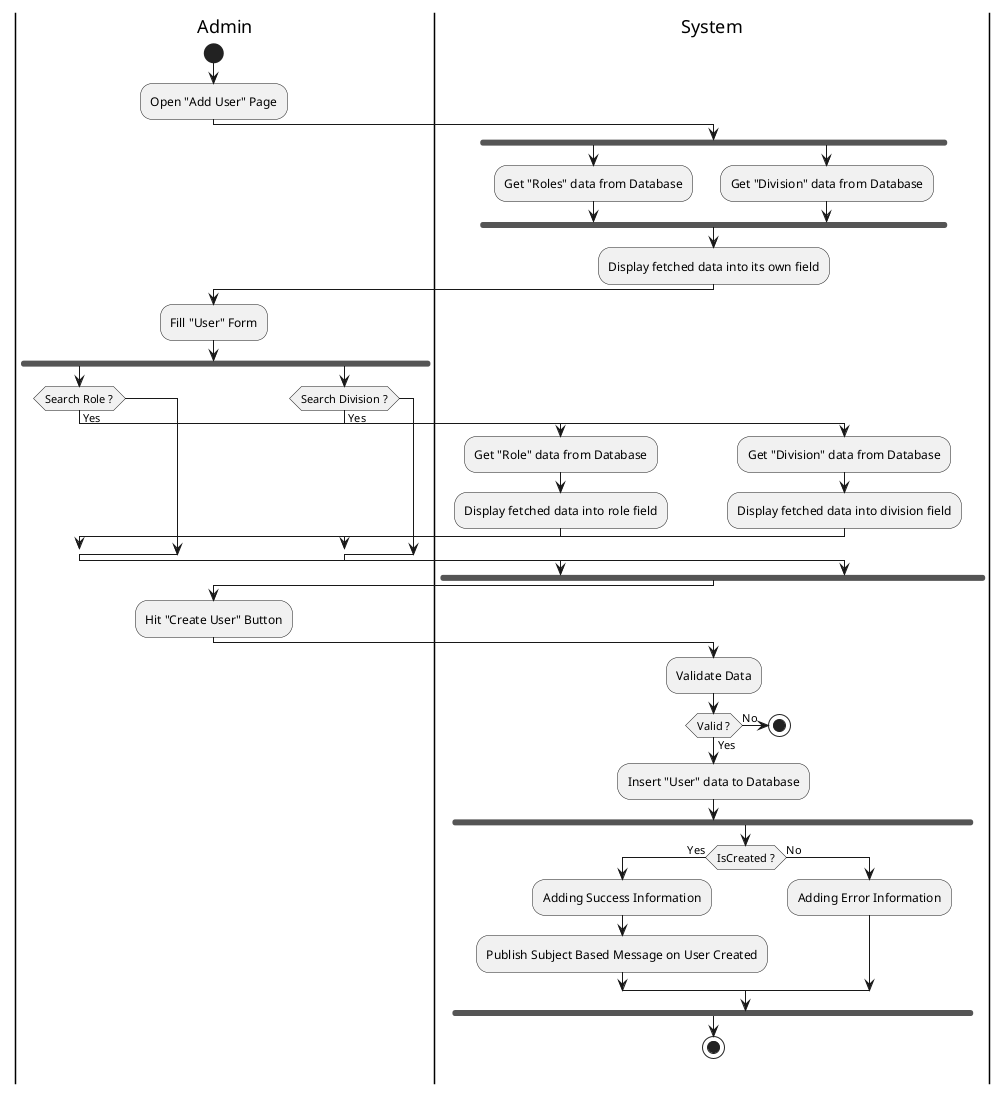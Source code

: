 @startuml CreateUser

skinparam ConditionEndStyle hline
skinparam Monochrome true
skinparam Shadowing false

|Admin|
start
:Open "Add User" Page;

|System|
fork
    :Get "Roles" data from Database;
forkagain
    :Get "Division" data from Database;
endfork
:Display fetched data into its own field;

|Admin|
:Fill "User" Form;

fork
|Admin|
if (Search Role ?) then (Yes)
    |System|
    :Get "Role" data from Database;
    :Display fetched data into role field;
endif
forkagain
|Admin|
if (Search Division ?) then (Yes)
    |System|
    :Get "Division" data from Database;
    :Display fetched data into division field;
endif
endfork

|Admin|
:Hit "Create User" Button;

|System|
:Validate Data;
if (Valid ?) then (Yes)
    :Insert "User" data to Database;
    fork
        if (IsCreated ?) then (Yes)
            :Adding Success Information;
            :Publish Subject Based Message on User Created;
        else (No)
            :Adding Error Information;
        endif
    endfork
    stop
else (No)
    stop
endif
@enduml